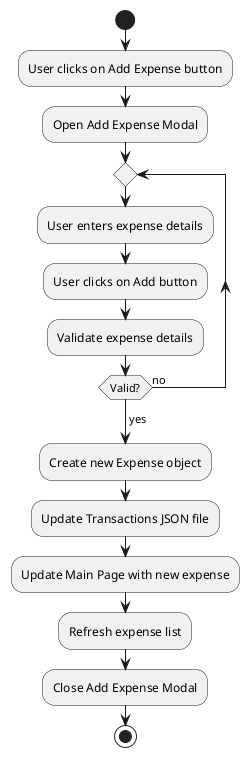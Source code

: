 ﻿@startuml
start
:User clicks on Add Expense button;
:Open Add Expense Modal;

repeat
:User enters expense details;
:User clicks on Add button;
:Validate expense details;
repeat while (Valid?) is (no)
-> yes;
:Create new Expense object;
:Update Transactions JSON file;
:Update Main Page with new expense;
:Refresh expense list;
:Close Add Expense Modal;
stop
@enduml